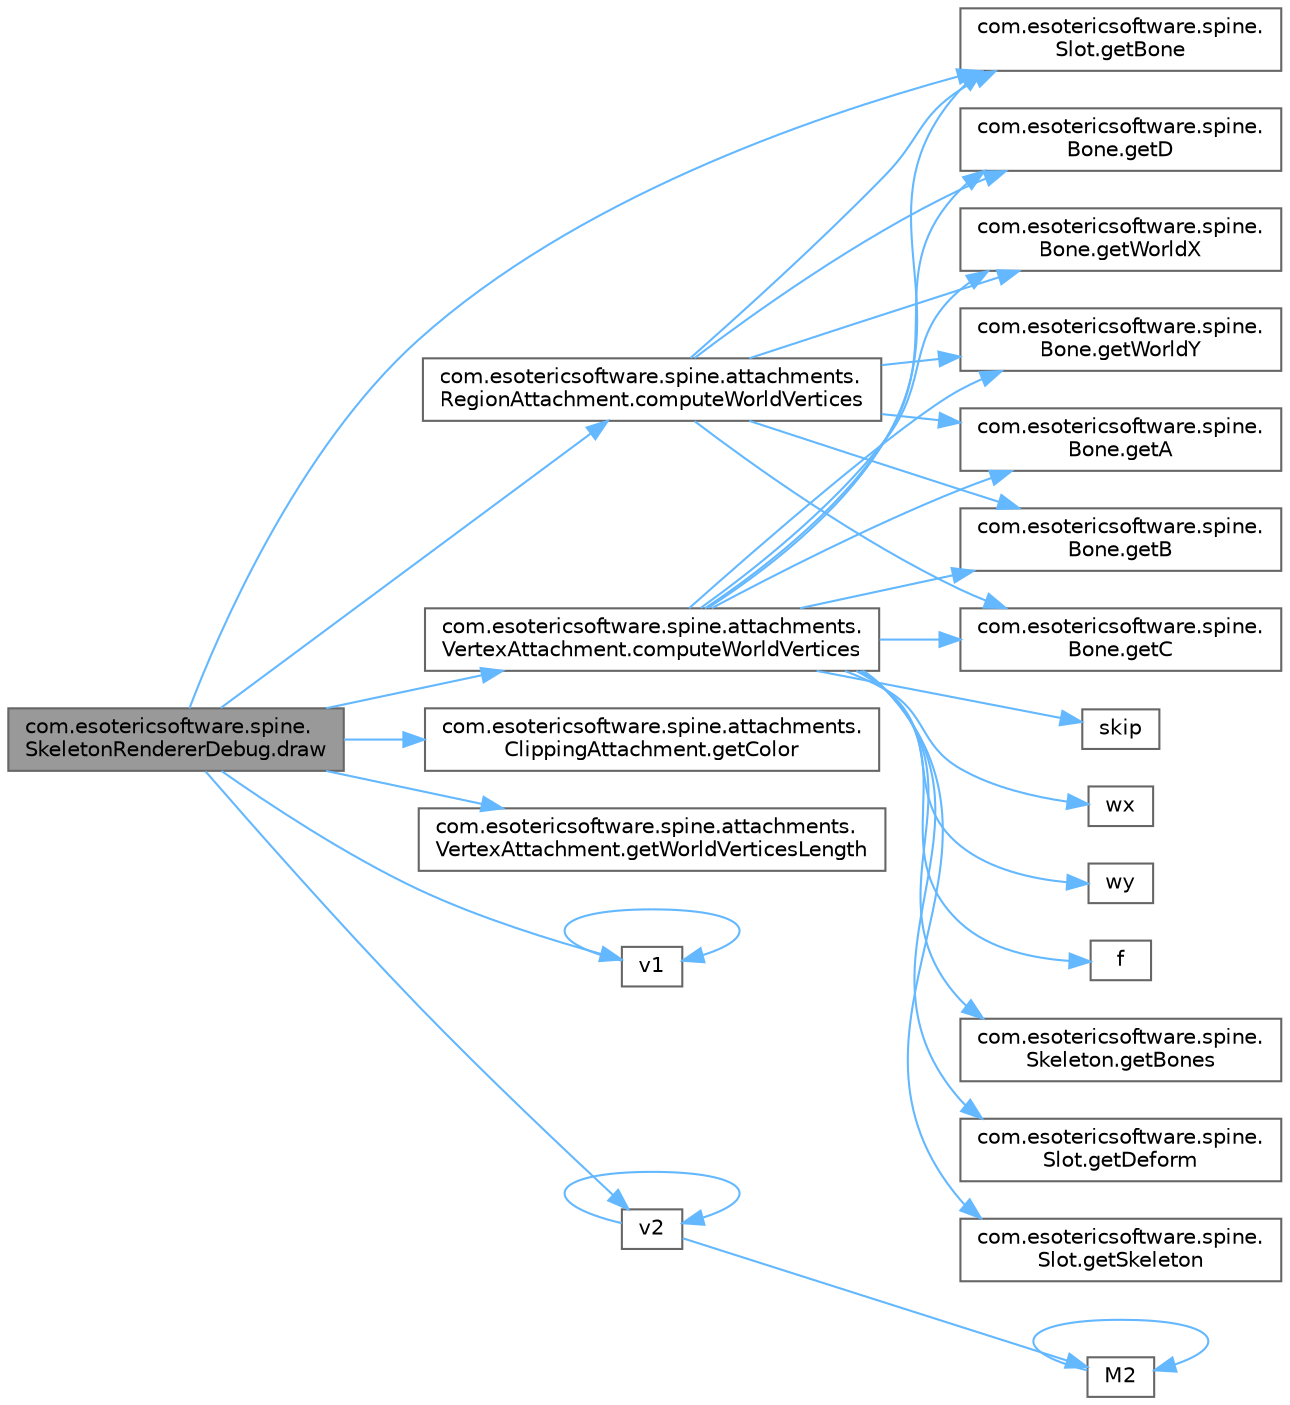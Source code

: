 digraph "com.esotericsoftware.spine.SkeletonRendererDebug.draw"
{
 // LATEX_PDF_SIZE
  bgcolor="transparent";
  edge [fontname=Helvetica,fontsize=10,labelfontname=Helvetica,labelfontsize=10];
  node [fontname=Helvetica,fontsize=10,shape=box,height=0.2,width=0.4];
  rankdir="LR";
  Node1 [id="Node000001",label="com.esotericsoftware.spine.\lSkeletonRendererDebug.draw",height=0.2,width=0.4,color="gray40", fillcolor="grey60", style="filled", fontcolor="black",tooltip=" "];
  Node1 -> Node2 [id="edge33_Node000001_Node000002",color="steelblue1",style="solid",tooltip=" "];
  Node2 [id="Node000002",label="com.esotericsoftware.spine.attachments.\lRegionAttachment.computeWorldVertices",height=0.2,width=0.4,color="grey40", fillcolor="white", style="filled",URL="$classcom_1_1esotericsoftware_1_1spine_1_1attachments_1_1_region_attachment.html#a8e6e1338241de16f8ce98f8c14345581",tooltip=" "];
  Node2 -> Node3 [id="edge34_Node000002_Node000003",color="steelblue1",style="solid",tooltip=" "];
  Node3 [id="Node000003",label="com.esotericsoftware.spine.\lBone.getA",height=0.2,width=0.4,color="grey40", fillcolor="white", style="filled",URL="$classcom_1_1esotericsoftware_1_1spine_1_1_bone.html#a5fc3022c27b569bd15240965407e3658",tooltip=" "];
  Node2 -> Node4 [id="edge35_Node000002_Node000004",color="steelblue1",style="solid",tooltip=" "];
  Node4 [id="Node000004",label="com.esotericsoftware.spine.\lBone.getB",height=0.2,width=0.4,color="grey40", fillcolor="white", style="filled",URL="$classcom_1_1esotericsoftware_1_1spine_1_1_bone.html#ae7035f7e3b3e027b4efbd677d59f7df7",tooltip=" "];
  Node2 -> Node5 [id="edge36_Node000002_Node000005",color="steelblue1",style="solid",tooltip=" "];
  Node5 [id="Node000005",label="com.esotericsoftware.spine.\lSlot.getBone",height=0.2,width=0.4,color="grey40", fillcolor="white", style="filled",URL="$classcom_1_1esotericsoftware_1_1spine_1_1_slot.html#a3fcb449a9d4ac9aac6afd2d3108f88cc",tooltip=" "];
  Node2 -> Node6 [id="edge37_Node000002_Node000006",color="steelblue1",style="solid",tooltip=" "];
  Node6 [id="Node000006",label="com.esotericsoftware.spine.\lBone.getC",height=0.2,width=0.4,color="grey40", fillcolor="white", style="filled",URL="$classcom_1_1esotericsoftware_1_1spine_1_1_bone.html#a4f3a70d635830a8245233f5fb6090d59",tooltip=" "];
  Node2 -> Node7 [id="edge38_Node000002_Node000007",color="steelblue1",style="solid",tooltip=" "];
  Node7 [id="Node000007",label="com.esotericsoftware.spine.\lBone.getD",height=0.2,width=0.4,color="grey40", fillcolor="white", style="filled",URL="$classcom_1_1esotericsoftware_1_1spine_1_1_bone.html#a91067956e37fad6ff79bf3e4e1f4c924",tooltip=" "];
  Node2 -> Node8 [id="edge39_Node000002_Node000008",color="steelblue1",style="solid",tooltip=" "];
  Node8 [id="Node000008",label="com.esotericsoftware.spine.\lBone.getWorldX",height=0.2,width=0.4,color="grey40", fillcolor="white", style="filled",URL="$classcom_1_1esotericsoftware_1_1spine_1_1_bone.html#a4e681f13acc9aa8a0f21aaf5663b269e",tooltip=" "];
  Node2 -> Node9 [id="edge40_Node000002_Node000009",color="steelblue1",style="solid",tooltip=" "];
  Node9 [id="Node000009",label="com.esotericsoftware.spine.\lBone.getWorldY",height=0.2,width=0.4,color="grey40", fillcolor="white", style="filled",URL="$classcom_1_1esotericsoftware_1_1spine_1_1_bone.html#af7ccfd312347d39febb52b7314d15099",tooltip=" "];
  Node1 -> Node10 [id="edge41_Node000001_Node000010",color="steelblue1",style="solid",tooltip=" "];
  Node10 [id="Node000010",label="com.esotericsoftware.spine.attachments.\lVertexAttachment.computeWorldVertices",height=0.2,width=0.4,color="grey40", fillcolor="white", style="filled",URL="$classcom_1_1esotericsoftware_1_1spine_1_1attachments_1_1_vertex_attachment.html#ae7977ac8525a9887b5b23a60f3c12d4a",tooltip=" "];
  Node10 -> Node11 [id="edge42_Node000010_Node000011",color="steelblue1",style="solid",tooltip=" "];
  Node11 [id="Node000011",label="f",height=0.2,width=0.4,color="grey40", fillcolor="white", style="filled",URL="$cxx11__tensor__map_8cpp.html#a7f507fea02198f6cb81c86640c7b1a4e",tooltip=" "];
  Node10 -> Node3 [id="edge43_Node000010_Node000003",color="steelblue1",style="solid",tooltip=" "];
  Node10 -> Node4 [id="edge44_Node000010_Node000004",color="steelblue1",style="solid",tooltip=" "];
  Node10 -> Node5 [id="edge45_Node000010_Node000005",color="steelblue1",style="solid",tooltip=" "];
  Node10 -> Node12 [id="edge46_Node000010_Node000012",color="steelblue1",style="solid",tooltip=" "];
  Node12 [id="Node000012",label="com.esotericsoftware.spine.\lSkeleton.getBones",height=0.2,width=0.4,color="grey40", fillcolor="white", style="filled",URL="$classcom_1_1esotericsoftware_1_1spine_1_1_skeleton.html#af9a29027164b45eaf330753487effdf9",tooltip=" "];
  Node10 -> Node6 [id="edge47_Node000010_Node000006",color="steelblue1",style="solid",tooltip=" "];
  Node10 -> Node7 [id="edge48_Node000010_Node000007",color="steelblue1",style="solid",tooltip=" "];
  Node10 -> Node13 [id="edge49_Node000010_Node000013",color="steelblue1",style="solid",tooltip=" "];
  Node13 [id="Node000013",label="com.esotericsoftware.spine.\lSlot.getDeform",height=0.2,width=0.4,color="grey40", fillcolor="white", style="filled",URL="$classcom_1_1esotericsoftware_1_1spine_1_1_slot.html#ac00778d6dd83659cf370699c629477da",tooltip=" "];
  Node10 -> Node14 [id="edge50_Node000010_Node000014",color="steelblue1",style="solid",tooltip=" "];
  Node14 [id="Node000014",label="com.esotericsoftware.spine.\lSlot.getSkeleton",height=0.2,width=0.4,color="grey40", fillcolor="white", style="filled",URL="$classcom_1_1esotericsoftware_1_1spine_1_1_slot.html#ad07f58fab20cde6ae42d352115fa43d0",tooltip=" "];
  Node10 -> Node8 [id="edge51_Node000010_Node000008",color="steelblue1",style="solid",tooltip=" "];
  Node10 -> Node9 [id="edge52_Node000010_Node000009",color="steelblue1",style="solid",tooltip=" "];
  Node10 -> Node15 [id="edge53_Node000010_Node000015",color="steelblue1",style="solid",tooltip=" "];
  Node15 [id="Node000015",label="skip",height=0.2,width=0.4,color="grey40", fillcolor="white", style="filled",URL="$_json_8c.html#af38ca32489aef093745b4eb4673c64f3",tooltip=" "];
  Node10 -> Node16 [id="edge54_Node000010_Node000016",color="steelblue1",style="solid",tooltip=" "];
  Node16 [id="Node000016",label="wx",height=0.2,width=0.4,color="grey40", fillcolor="white", style="filled",URL="$core_2swizzle__4_8inl_8h.html#a66b224ccf5684dc3346b689ce492bd2b",tooltip=" "];
  Node10 -> Node17 [id="edge55_Node000010_Node000017",color="steelblue1",style="solid",tooltip=" "];
  Node17 [id="Node000017",label="wy",height=0.2,width=0.4,color="grey40", fillcolor="white", style="filled",URL="$core_2swizzle__4_8inl_8h.html#a5bed73816e9fcf9d6ef3a2f833971b47",tooltip=" "];
  Node1 -> Node5 [id="edge56_Node000001_Node000005",color="steelblue1",style="solid",tooltip=" "];
  Node1 -> Node18 [id="edge57_Node000001_Node000018",color="steelblue1",style="solid",tooltip=" "];
  Node18 [id="Node000018",label="com.esotericsoftware.spine.attachments.\lClippingAttachment.getColor",height=0.2,width=0.4,color="grey40", fillcolor="white", style="filled",URL="$classcom_1_1esotericsoftware_1_1spine_1_1attachments_1_1_clipping_attachment.html#a4d749265bdb95d421acd5029262bfcfa",tooltip=" "];
  Node1 -> Node19 [id="edge58_Node000001_Node000019",color="steelblue1",style="solid",tooltip=" "];
  Node19 [id="Node000019",label="com.esotericsoftware.spine.attachments.\lVertexAttachment.getWorldVerticesLength",height=0.2,width=0.4,color="grey40", fillcolor="white", style="filled",URL="$classcom_1_1esotericsoftware_1_1spine_1_1attachments_1_1_vertex_attachment.html#a9baf4c73adebd55e5ffa507e842cc8f8",tooltip=" "];
  Node1 -> Node20 [id="edge59_Node000001_Node000020",color="steelblue1",style="solid",tooltip=" "];
  Node20 [id="Node000020",label="v1",height=0.2,width=0.4,color="grey40", fillcolor="white", style="filled",URL="$_tutorial___reshape_mat2_vec_8cpp.html#a10bd710692c91bc238f2e1da77730678",tooltip=" "];
  Node20 -> Node20 [id="edge60_Node000020_Node000020",color="steelblue1",style="solid",tooltip=" "];
  Node1 -> Node21 [id="edge61_Node000001_Node000021",color="steelblue1",style="solid",tooltip=" "];
  Node21 [id="Node000021",label="v2",height=0.2,width=0.4,color="grey40", fillcolor="white", style="filled",URL="$_tutorial___reshape_mat2_vec_8cpp.html#a3eb30a79de469336df46f4f5f0bfb84f",tooltip=" "];
  Node21 -> Node22 [id="edge62_Node000021_Node000022",color="steelblue1",style="solid",tooltip=" "];
  Node22 [id="Node000022",label="M2",height=0.2,width=0.4,color="grey40", fillcolor="white", style="filled",URL="$_tutorial___reshape_mat2_mat_8cpp.html#ae3dc3553f10a3c3e5d701dc35895d1e4",tooltip=" "];
  Node22 -> Node22 [id="edge63_Node000022_Node000022",color="steelblue1",style="solid",tooltip=" "];
  Node21 -> Node21 [id="edge64_Node000021_Node000021",color="steelblue1",style="solid",tooltip=" "];
}
